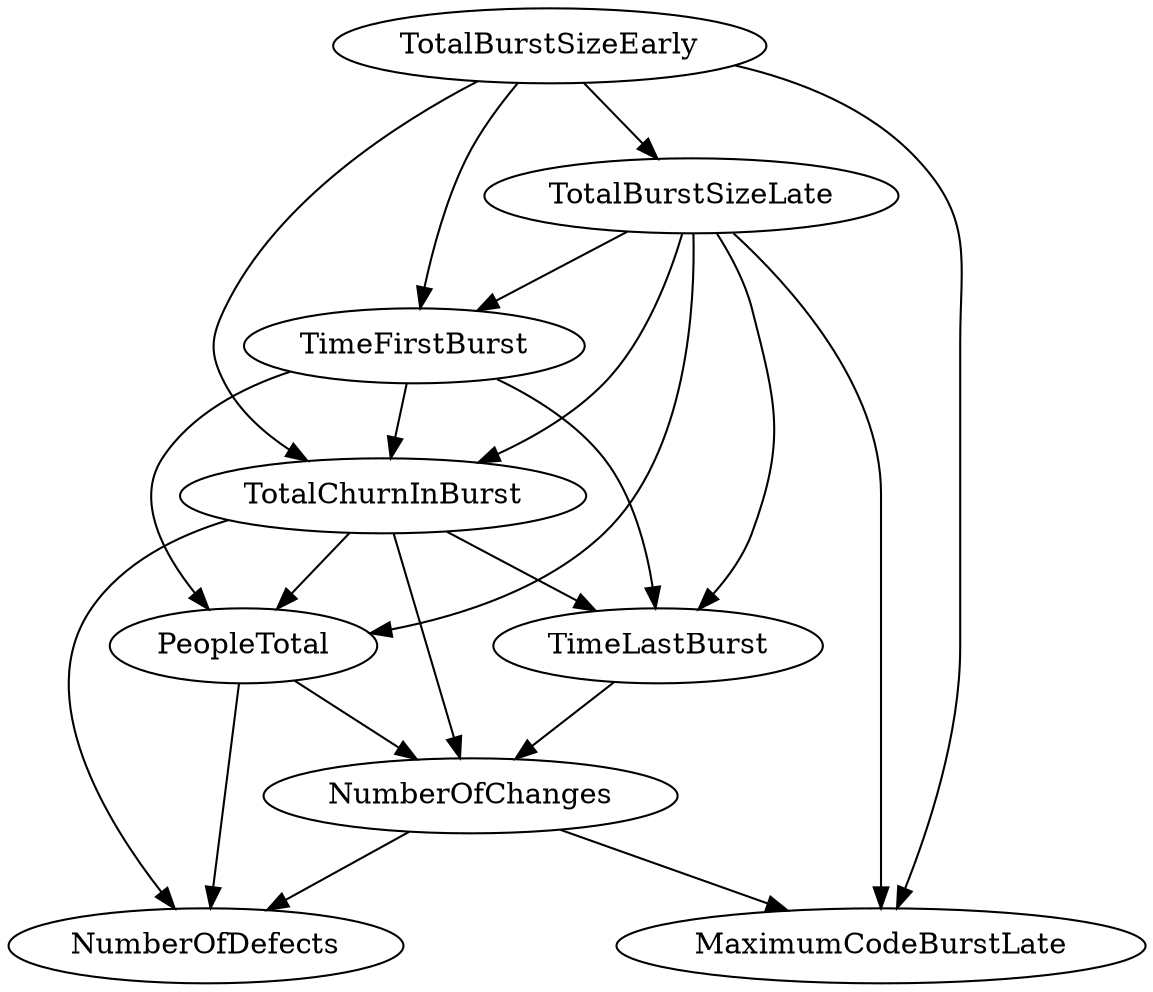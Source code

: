 digraph {
   NumberOfDefects;
   NumberOfChanges;
   TotalBurstSizeEarly;
   TotalBurstSizeLate;
   TimeLastBurst;
   TimeFirstBurst;
   TotalChurnInBurst;
   MaximumCodeBurstLate;
   PeopleTotal;
   NumberOfChanges -> NumberOfDefects;
   NumberOfChanges -> MaximumCodeBurstLate;
   TotalBurstSizeEarly -> TotalBurstSizeLate;
   TotalBurstSizeEarly -> TimeFirstBurst;
   TotalBurstSizeEarly -> TotalChurnInBurst;
   TotalBurstSizeEarly -> MaximumCodeBurstLate;
   TotalBurstSizeLate -> TimeLastBurst;
   TotalBurstSizeLate -> TimeFirstBurst;
   TotalBurstSizeLate -> TotalChurnInBurst;
   TotalBurstSizeLate -> MaximumCodeBurstLate;
   TotalBurstSizeLate -> PeopleTotal;
   TimeLastBurst -> NumberOfChanges;
   TimeFirstBurst -> TimeLastBurst;
   TimeFirstBurst -> TotalChurnInBurst;
   TimeFirstBurst -> PeopleTotal;
   TotalChurnInBurst -> NumberOfDefects;
   TotalChurnInBurst -> NumberOfChanges;
   TotalChurnInBurst -> TimeLastBurst;
   TotalChurnInBurst -> PeopleTotal;
   PeopleTotal -> NumberOfDefects;
   PeopleTotal -> NumberOfChanges;
}
